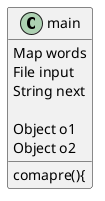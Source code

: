 @startuml

class main{
Map words
File input
String next

comapre(){
Object o1
Object o2
}

}

@enduml